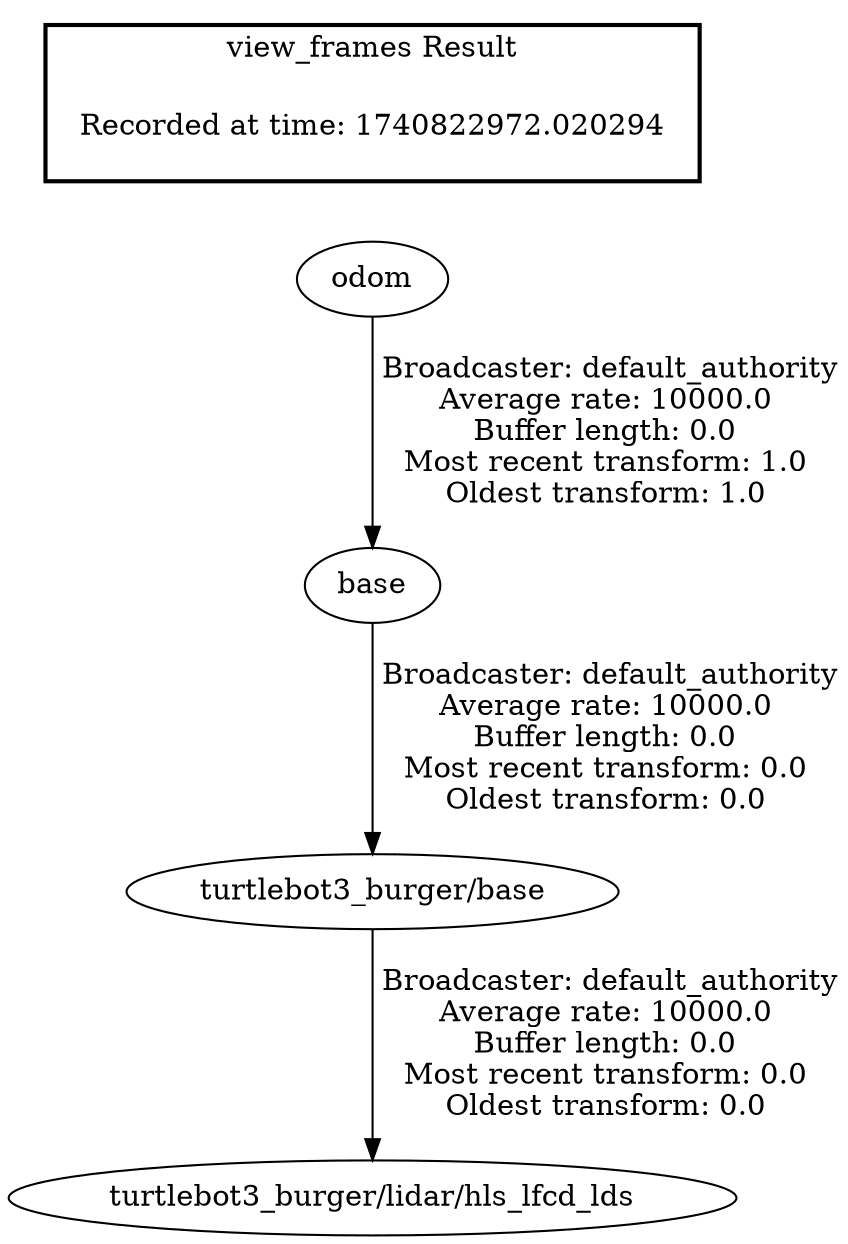 digraph G {
"turtlebot3_burger/base" -> "turtlebot3_burger/lidar/hls_lfcd_lds"[label=" Broadcaster: default_authority\nAverage rate: 10000.0\nBuffer length: 0.0\nMost recent transform: 0.0\nOldest transform: 0.0\n"];
"base" -> "turtlebot3_burger/base"[label=" Broadcaster: default_authority\nAverage rate: 10000.0\nBuffer length: 0.0\nMost recent transform: 0.0\nOldest transform: 0.0\n"];
"odom" -> "base"[label=" Broadcaster: default_authority\nAverage rate: 10000.0\nBuffer length: 0.0\nMost recent transform: 1.0\nOldest transform: 1.0\n"];
edge [style=invis];
 subgraph cluster_legend { style=bold; color=black; label ="view_frames Result";
"Recorded at time: 1740822972.020294"[ shape=plaintext ] ;
}->"odom";
}